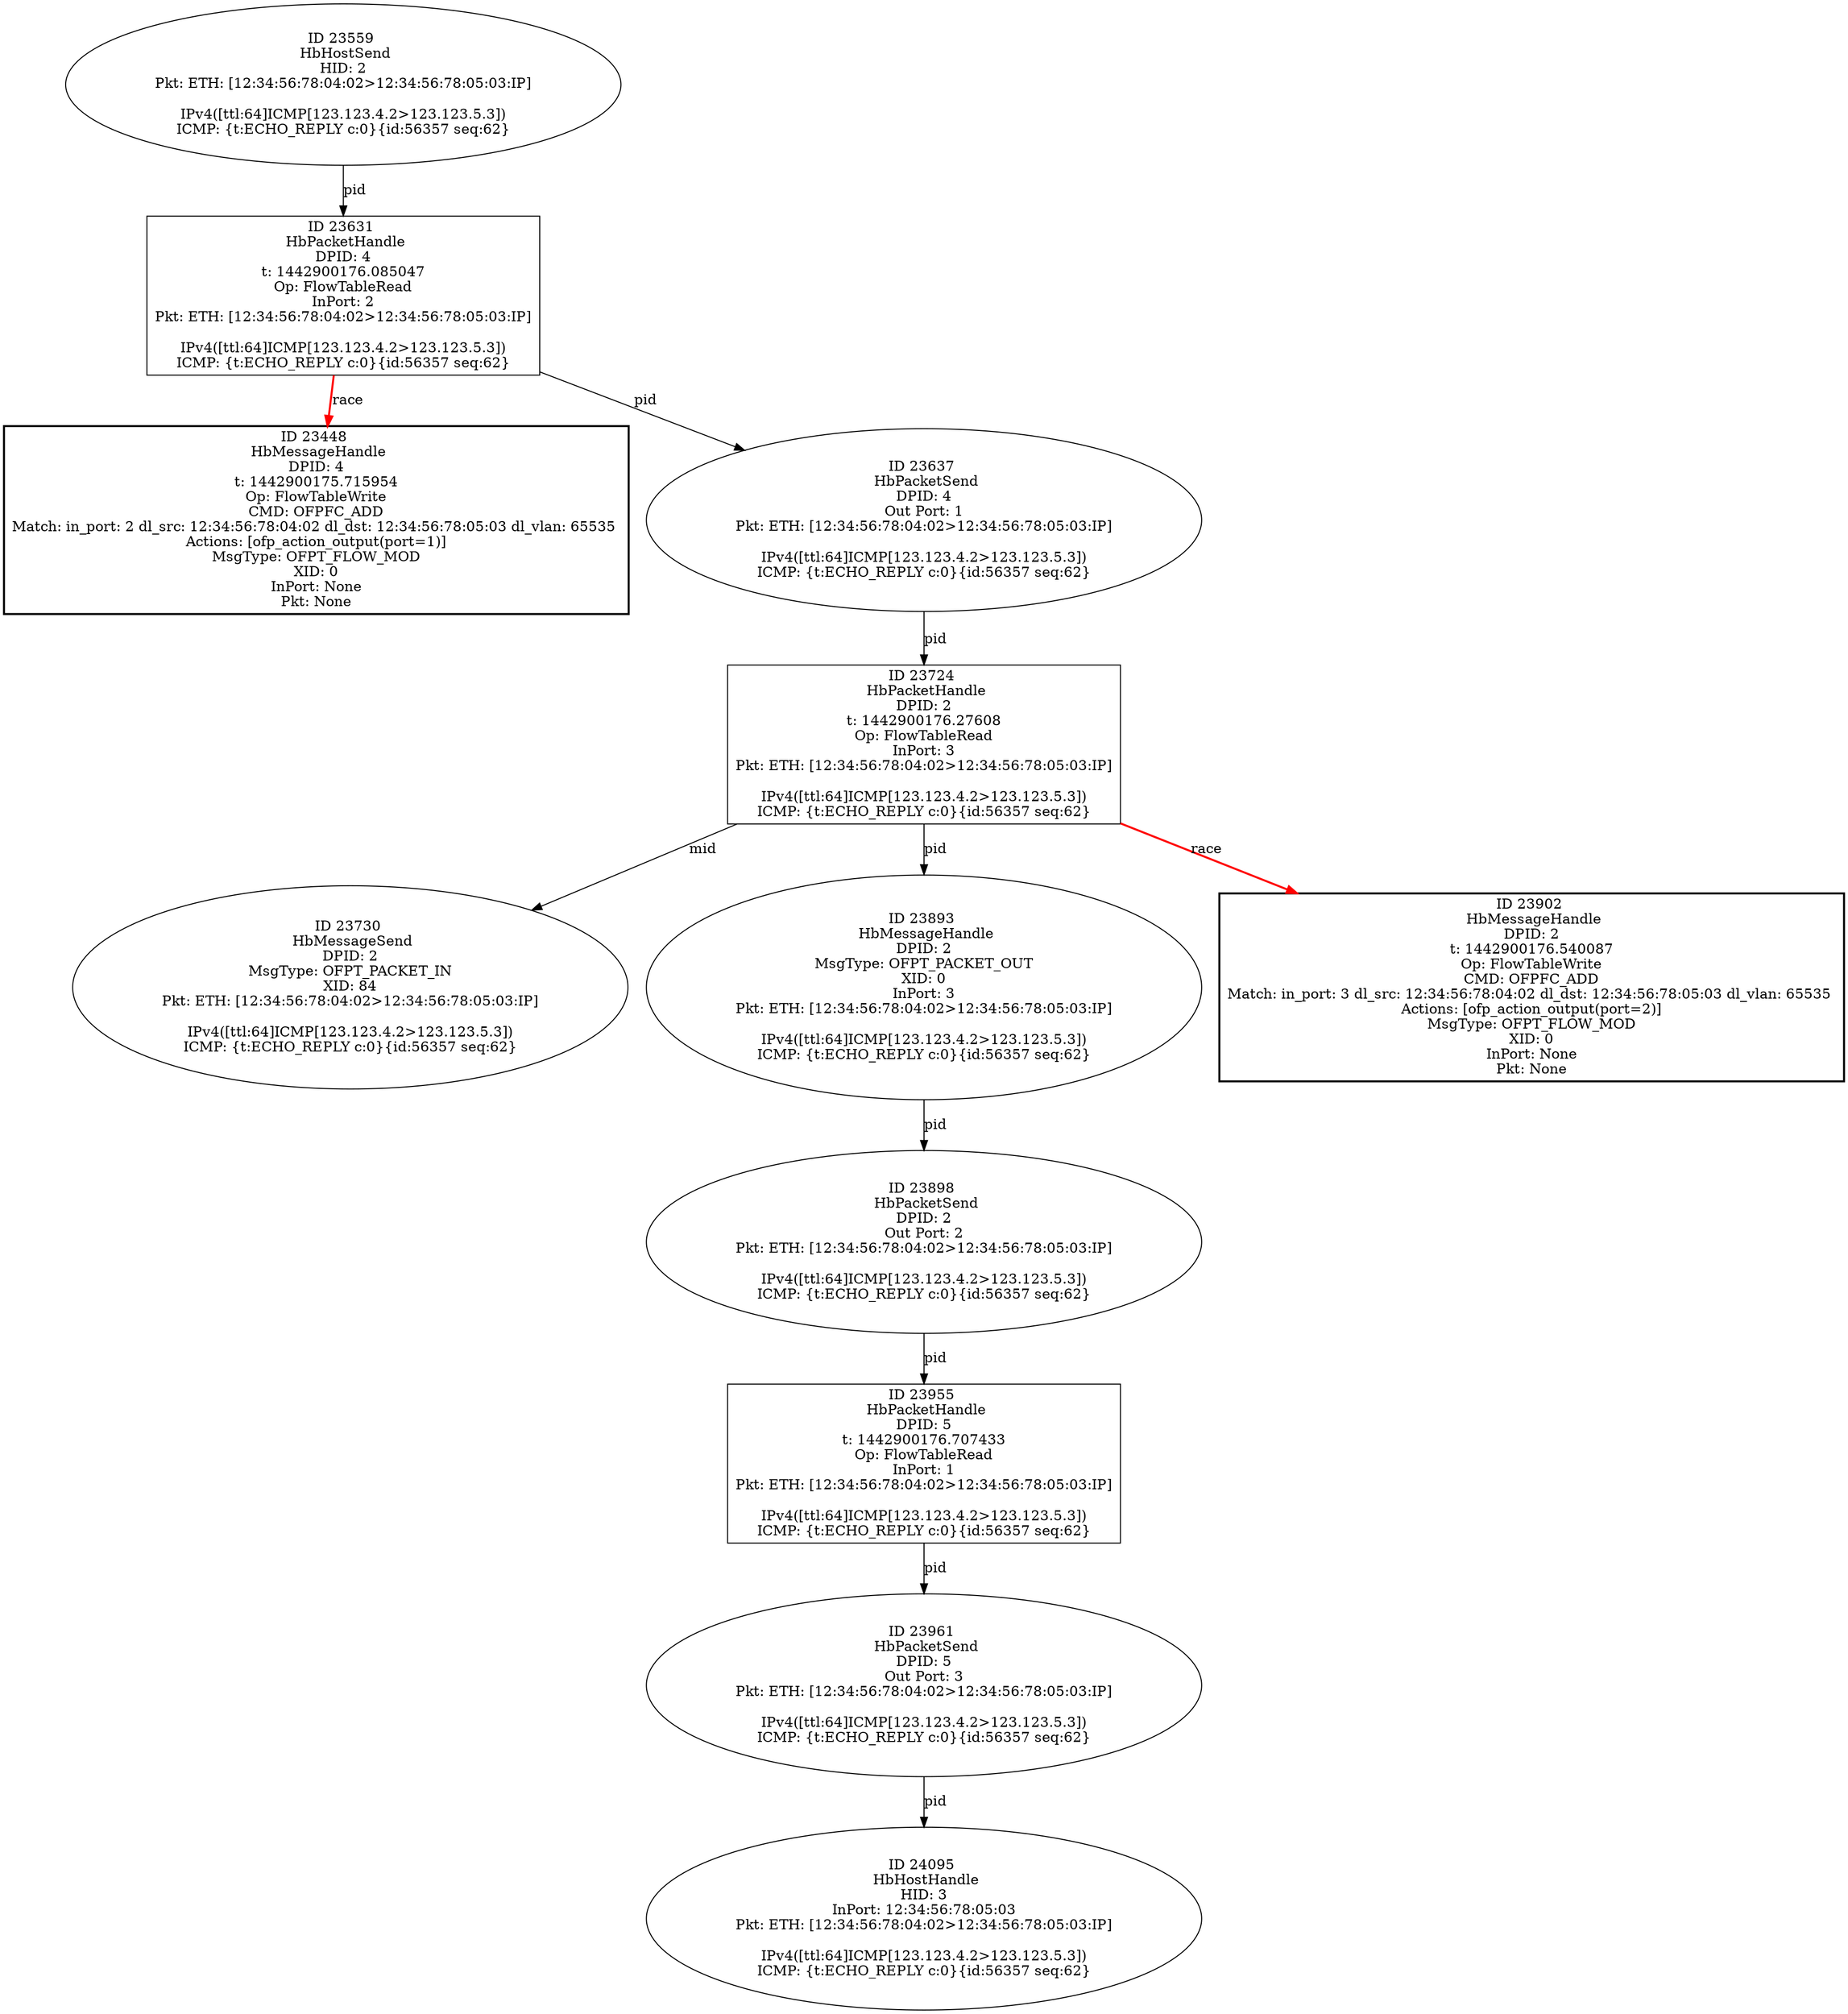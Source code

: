strict digraph G {
23559 [shape=oval, event=<hb_events.HbHostSend object at 0x10ce8ba10>, label="ID 23559 
 HbHostSend
HID: 2
Pkt: ETH: [12:34:56:78:04:02>12:34:56:78:05:03:IP]

IPv4([ttl:64]ICMP[123.123.4.2>123.123.5.3])
ICMP: {t:ECHO_REPLY c:0}{id:56357 seq:62}"];
23724 [shape=box, event=<hb_events.HbPacketHandle object at 0x10ce9bb50>, label="ID 23724 
 HbPacketHandle
DPID: 2
t: 1442900176.27608
Op: FlowTableRead
InPort: 3
Pkt: ETH: [12:34:56:78:04:02>12:34:56:78:05:03:IP]

IPv4([ttl:64]ICMP[123.123.4.2>123.123.5.3])
ICMP: {t:ECHO_REPLY c:0}{id:56357 seq:62}"];
23631 [shape=box, event=<hb_events.HbPacketHandle object at 0x10ceaaa10>, label="ID 23631 
 HbPacketHandle
DPID: 4
t: 1442900176.085047
Op: FlowTableRead
InPort: 2
Pkt: ETH: [12:34:56:78:04:02>12:34:56:78:05:03:IP]

IPv4([ttl:64]ICMP[123.123.4.2>123.123.5.3])
ICMP: {t:ECHO_REPLY c:0}{id:56357 seq:62}"];
23730 [shape=oval, event=<hb_events.HbMessageSend object at 0x10cf0d310>, label="ID 23730 
 HbMessageSend
DPID: 2
MsgType: OFPT_PACKET_IN
XID: 84
Pkt: ETH: [12:34:56:78:04:02>12:34:56:78:05:03:IP]

IPv4([ttl:64]ICMP[123.123.4.2>123.123.5.3])
ICMP: {t:ECHO_REPLY c:0}{id:56357 seq:62}"];
23955 [shape=box, event=<hb_events.HbPacketHandle object at 0x10cfe9490>, label="ID 23955 
 HbPacketHandle
DPID: 5
t: 1442900176.707433
Op: FlowTableRead
InPort: 1
Pkt: ETH: [12:34:56:78:04:02>12:34:56:78:05:03:IP]

IPv4([ttl:64]ICMP[123.123.4.2>123.123.5.3])
ICMP: {t:ECHO_REPLY c:0}{id:56357 seq:62}"];
23893 [shape=oval, event=<hb_events.HbMessageHandle object at 0x10cfb57d0>, label="ID 23893 
 HbMessageHandle
DPID: 2
MsgType: OFPT_PACKET_OUT
XID: 0
InPort: 3
Pkt: ETH: [12:34:56:78:04:02>12:34:56:78:05:03:IP]

IPv4([ttl:64]ICMP[123.123.4.2>123.123.5.3])
ICMP: {t:ECHO_REPLY c:0}{id:56357 seq:62}"];
23448 [shape=box, style=bold, event=<hb_events.HbMessageHandle object at 0x10ce10250>, label="ID 23448 
 HbMessageHandle
DPID: 4
t: 1442900175.715954
Op: FlowTableWrite
CMD: OFPFC_ADD
Match: in_port: 2 dl_src: 12:34:56:78:04:02 dl_dst: 12:34:56:78:05:03 dl_vlan: 65535 
Actions: [ofp_action_output(port=1)]
MsgType: OFPT_FLOW_MOD
XID: 0
InPort: None
Pkt: None"];
23961 [shape=oval, event=<hb_events.HbPacketSend object at 0x10cfe98d0>, label="ID 23961 
 HbPacketSend
DPID: 5
Out Port: 3
Pkt: ETH: [12:34:56:78:04:02>12:34:56:78:05:03:IP]

IPv4([ttl:64]ICMP[123.123.4.2>123.123.5.3])
ICMP: {t:ECHO_REPLY c:0}{id:56357 seq:62}"];
23898 [shape=oval, event=<hb_events.HbPacketSend object at 0x10cfc1a90>, label="ID 23898 
 HbPacketSend
DPID: 2
Out Port: 2
Pkt: ETH: [12:34:56:78:04:02>12:34:56:78:05:03:IP]

IPv4([ttl:64]ICMP[123.123.4.2>123.123.5.3])
ICMP: {t:ECHO_REPLY c:0}{id:56357 seq:62}"];
24095 [shape=oval, event=<hb_events.HbHostHandle object at 0x10d083710>, label="ID 24095 
 HbHostHandle
HID: 3
InPort: 12:34:56:78:05:03
Pkt: ETH: [12:34:56:78:04:02>12:34:56:78:05:03:IP]

IPv4([ttl:64]ICMP[123.123.4.2>123.123.5.3])
ICMP: {t:ECHO_REPLY c:0}{id:56357 seq:62}"];
23902 [shape=box, style=bold, event=<hb_events.HbMessageHandle object at 0x10cfc1e50>, label="ID 23902 
 HbMessageHandle
DPID: 2
t: 1442900176.540087
Op: FlowTableWrite
CMD: OFPFC_ADD
Match: in_port: 3 dl_src: 12:34:56:78:04:02 dl_dst: 12:34:56:78:05:03 dl_vlan: 65535 
Actions: [ofp_action_output(port=2)]
MsgType: OFPT_FLOW_MOD
XID: 0
InPort: None
Pkt: None"];
23637 [shape=oval, event=<hb_events.HbPacketSend object at 0x10cebe450>, label="ID 23637 
 HbPacketSend
DPID: 4
Out Port: 1
Pkt: ETH: [12:34:56:78:04:02>12:34:56:78:05:03:IP]

IPv4([ttl:64]ICMP[123.123.4.2>123.123.5.3])
ICMP: {t:ECHO_REPLY c:0}{id:56357 seq:62}"];
23559 -> 23631  [rel=pid, label=pid];
23724 -> 23730  [rel=mid, label=mid];
23724 -> 23893  [rel=pid, label=pid];
23724 -> 23902  [harmful=True, color=red, style=bold, rel=race, label=race];
23631 -> 23448  [harmful=True, color=red, style=bold, rel=race, label=race];
23631 -> 23637  [rel=pid, label=pid];
23955 -> 23961  [rel=pid, label=pid];
23893 -> 23898  [rel=pid, label=pid];
23961 -> 24095  [rel=pid, label=pid];
23898 -> 23955  [rel=pid, label=pid];
23637 -> 23724  [rel=pid, label=pid];
}
